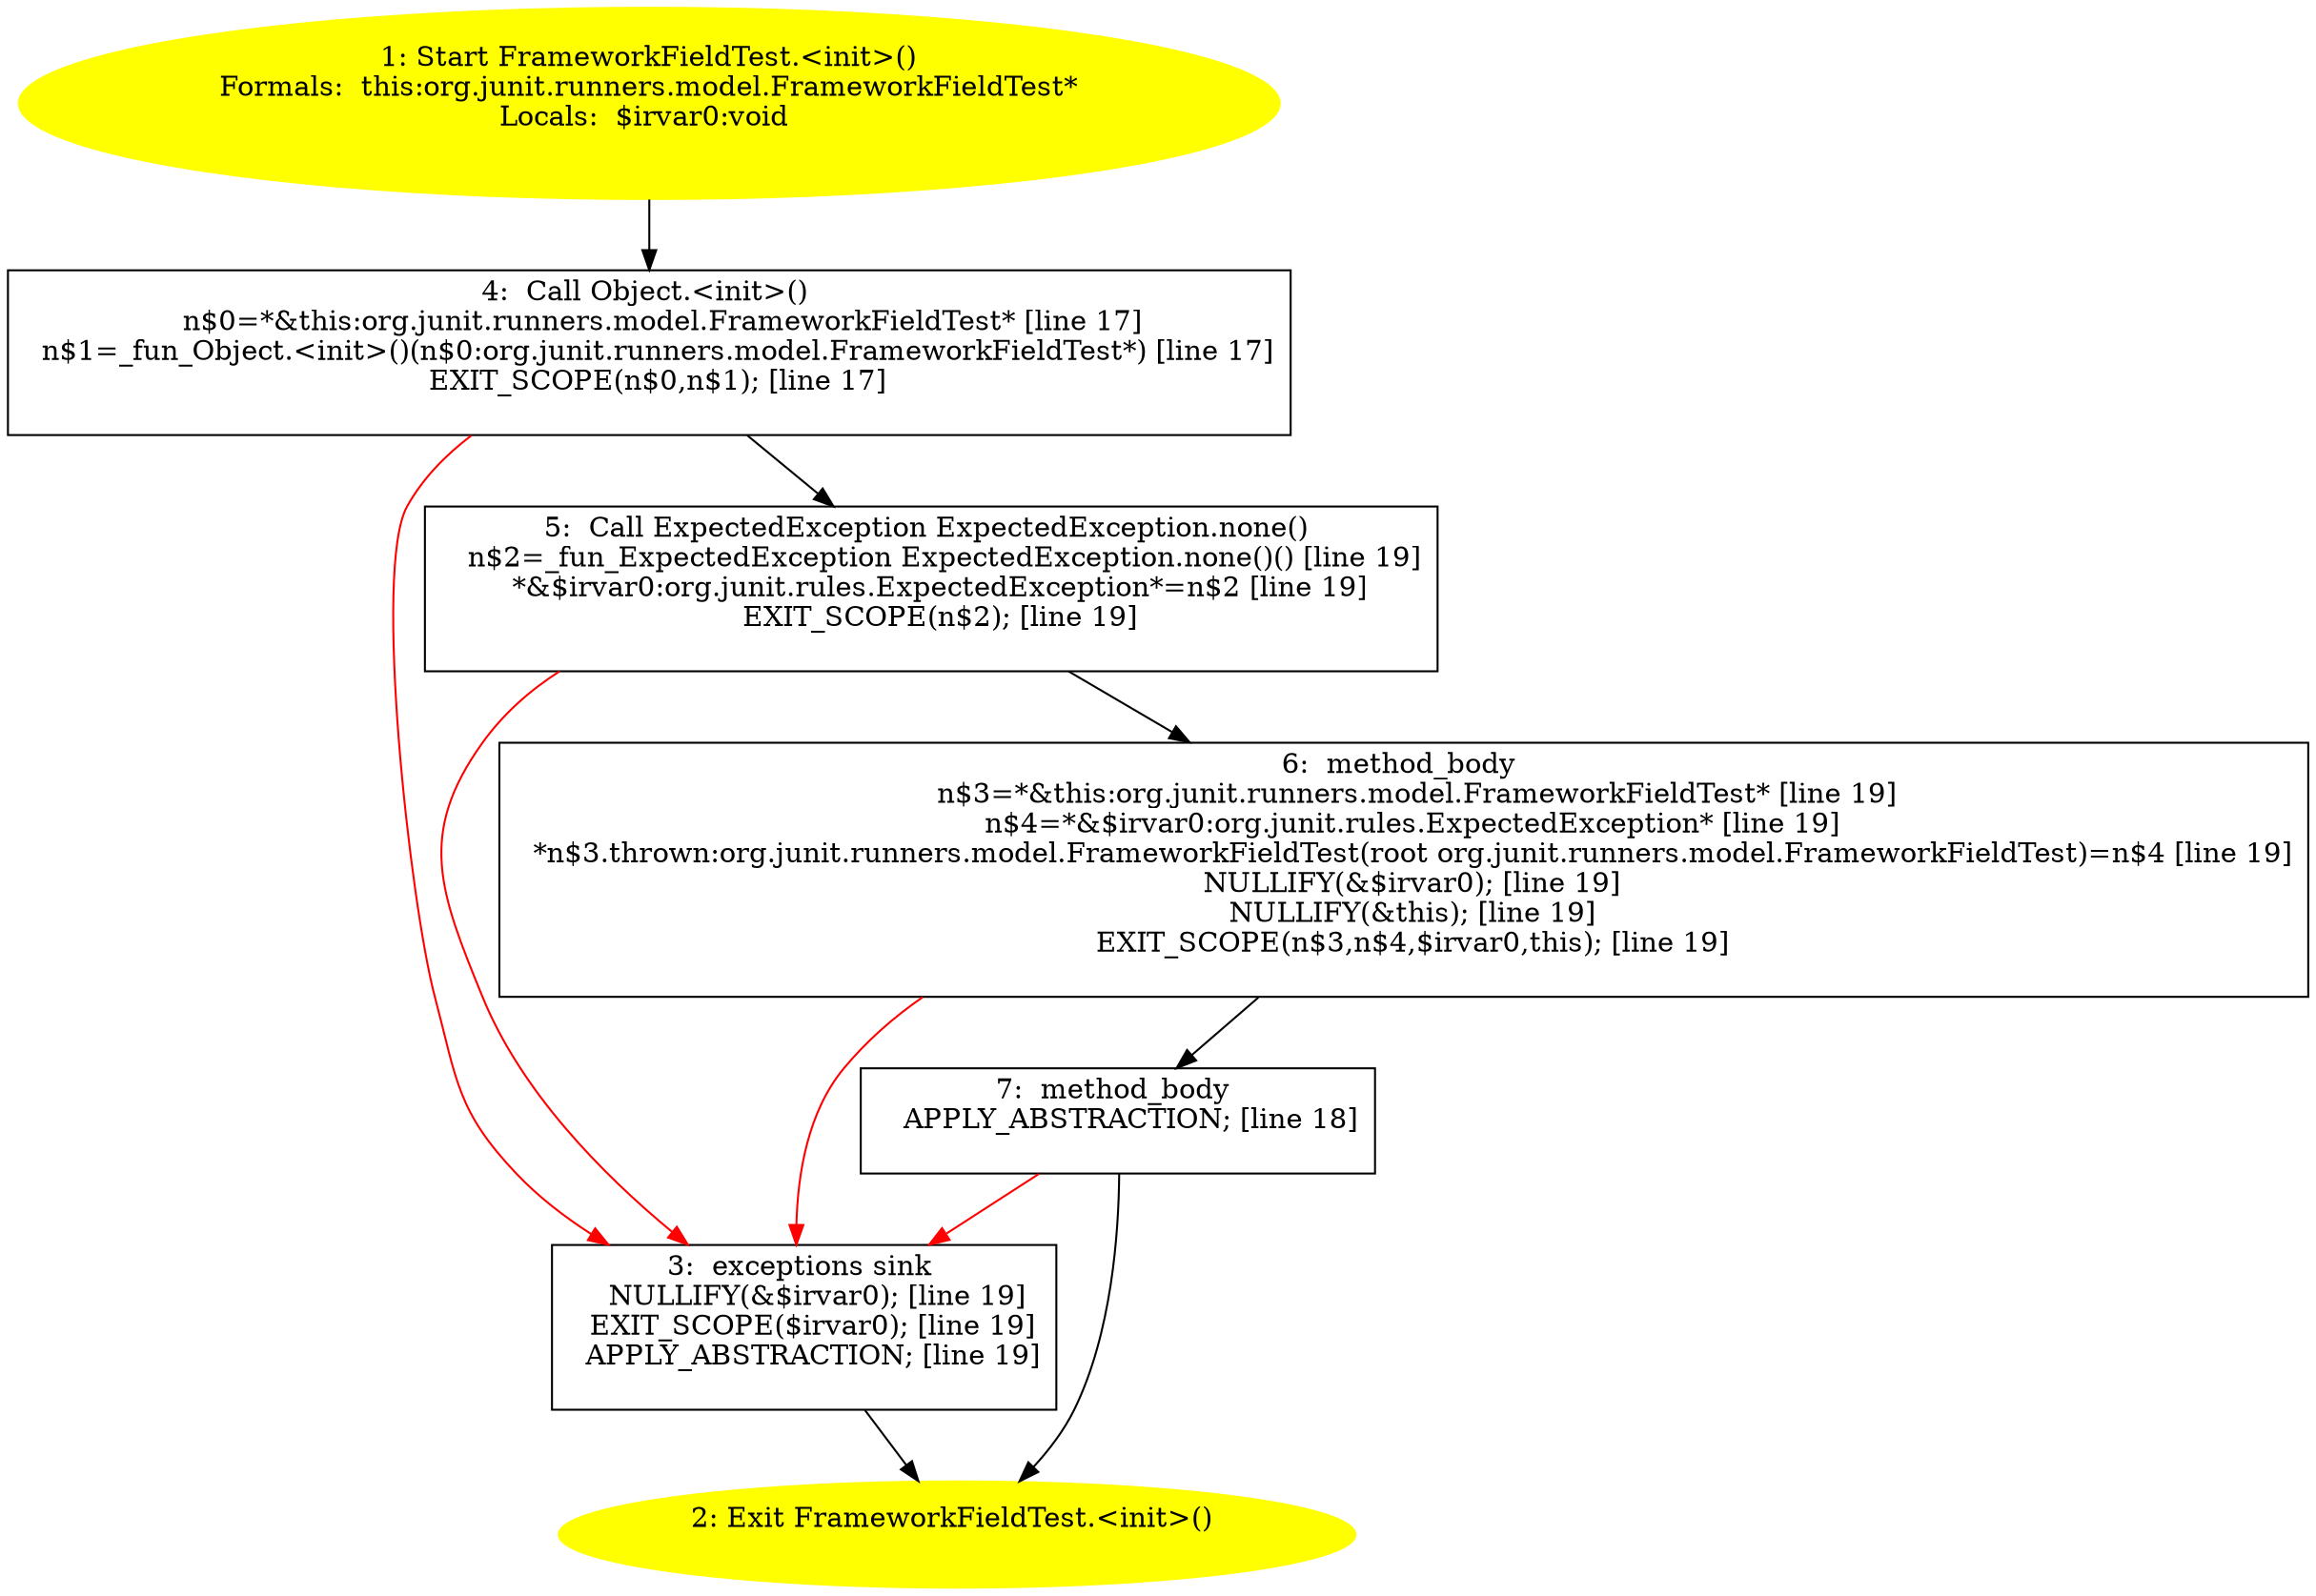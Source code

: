 /* @generated */
digraph cfg {
"org.junit.runners.model.FrameworkFieldTest.<init>().34fe2dc172e8294268e1fc731fd3014b_1" [label="1: Start FrameworkFieldTest.<init>()\nFormals:  this:org.junit.runners.model.FrameworkFieldTest*\nLocals:  $irvar0:void \n  " color=yellow style=filled]
	

	 "org.junit.runners.model.FrameworkFieldTest.<init>().34fe2dc172e8294268e1fc731fd3014b_1" -> "org.junit.runners.model.FrameworkFieldTest.<init>().34fe2dc172e8294268e1fc731fd3014b_4" ;
"org.junit.runners.model.FrameworkFieldTest.<init>().34fe2dc172e8294268e1fc731fd3014b_2" [label="2: Exit FrameworkFieldTest.<init>() \n  " color=yellow style=filled]
	

"org.junit.runners.model.FrameworkFieldTest.<init>().34fe2dc172e8294268e1fc731fd3014b_3" [label="3:  exceptions sink \n   NULLIFY(&$irvar0); [line 19]\n  EXIT_SCOPE($irvar0); [line 19]\n  APPLY_ABSTRACTION; [line 19]\n " shape="box"]
	

	 "org.junit.runners.model.FrameworkFieldTest.<init>().34fe2dc172e8294268e1fc731fd3014b_3" -> "org.junit.runners.model.FrameworkFieldTest.<init>().34fe2dc172e8294268e1fc731fd3014b_2" ;
"org.junit.runners.model.FrameworkFieldTest.<init>().34fe2dc172e8294268e1fc731fd3014b_4" [label="4:  Call Object.<init>() \n   n$0=*&this:org.junit.runners.model.FrameworkFieldTest* [line 17]\n  n$1=_fun_Object.<init>()(n$0:org.junit.runners.model.FrameworkFieldTest*) [line 17]\n  EXIT_SCOPE(n$0,n$1); [line 17]\n " shape="box"]
	

	 "org.junit.runners.model.FrameworkFieldTest.<init>().34fe2dc172e8294268e1fc731fd3014b_4" -> "org.junit.runners.model.FrameworkFieldTest.<init>().34fe2dc172e8294268e1fc731fd3014b_5" ;
	 "org.junit.runners.model.FrameworkFieldTest.<init>().34fe2dc172e8294268e1fc731fd3014b_4" -> "org.junit.runners.model.FrameworkFieldTest.<init>().34fe2dc172e8294268e1fc731fd3014b_3" [color="red" ];
"org.junit.runners.model.FrameworkFieldTest.<init>().34fe2dc172e8294268e1fc731fd3014b_5" [label="5:  Call ExpectedException ExpectedException.none() \n   n$2=_fun_ExpectedException ExpectedException.none()() [line 19]\n  *&$irvar0:org.junit.rules.ExpectedException*=n$2 [line 19]\n  EXIT_SCOPE(n$2); [line 19]\n " shape="box"]
	

	 "org.junit.runners.model.FrameworkFieldTest.<init>().34fe2dc172e8294268e1fc731fd3014b_5" -> "org.junit.runners.model.FrameworkFieldTest.<init>().34fe2dc172e8294268e1fc731fd3014b_6" ;
	 "org.junit.runners.model.FrameworkFieldTest.<init>().34fe2dc172e8294268e1fc731fd3014b_5" -> "org.junit.runners.model.FrameworkFieldTest.<init>().34fe2dc172e8294268e1fc731fd3014b_3" [color="red" ];
"org.junit.runners.model.FrameworkFieldTest.<init>().34fe2dc172e8294268e1fc731fd3014b_6" [label="6:  method_body \n   n$3=*&this:org.junit.runners.model.FrameworkFieldTest* [line 19]\n  n$4=*&$irvar0:org.junit.rules.ExpectedException* [line 19]\n  *n$3.thrown:org.junit.runners.model.FrameworkFieldTest(root org.junit.runners.model.FrameworkFieldTest)=n$4 [line 19]\n  NULLIFY(&$irvar0); [line 19]\n  NULLIFY(&this); [line 19]\n  EXIT_SCOPE(n$3,n$4,$irvar0,this); [line 19]\n " shape="box"]
	

	 "org.junit.runners.model.FrameworkFieldTest.<init>().34fe2dc172e8294268e1fc731fd3014b_6" -> "org.junit.runners.model.FrameworkFieldTest.<init>().34fe2dc172e8294268e1fc731fd3014b_7" ;
	 "org.junit.runners.model.FrameworkFieldTest.<init>().34fe2dc172e8294268e1fc731fd3014b_6" -> "org.junit.runners.model.FrameworkFieldTest.<init>().34fe2dc172e8294268e1fc731fd3014b_3" [color="red" ];
"org.junit.runners.model.FrameworkFieldTest.<init>().34fe2dc172e8294268e1fc731fd3014b_7" [label="7:  method_body \n   APPLY_ABSTRACTION; [line 18]\n " shape="box"]
	

	 "org.junit.runners.model.FrameworkFieldTest.<init>().34fe2dc172e8294268e1fc731fd3014b_7" -> "org.junit.runners.model.FrameworkFieldTest.<init>().34fe2dc172e8294268e1fc731fd3014b_2" ;
	 "org.junit.runners.model.FrameworkFieldTest.<init>().34fe2dc172e8294268e1fc731fd3014b_7" -> "org.junit.runners.model.FrameworkFieldTest.<init>().34fe2dc172e8294268e1fc731fd3014b_3" [color="red" ];
}
